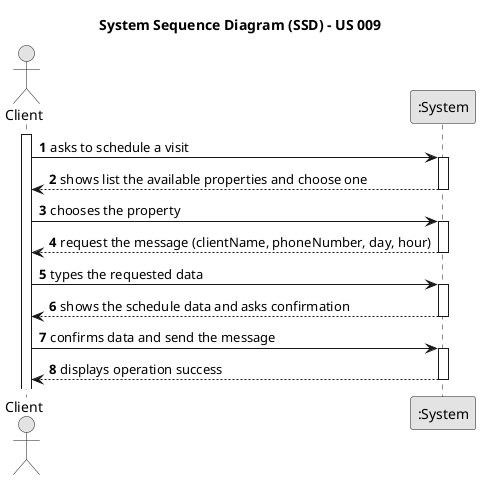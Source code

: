 @startuml
skinparam monochrome true
skinparam packageStyle rectangle
skinparam shadowing false

title System Sequence Diagram (SSD) - US 009

autonumber

actor "Client" as client
participant ":System" as system

activate client

    client -> system : asks to schedule a visit
    activate system

        system --> client : shows list the available properties and choose one
    deactivate system

    client -> system : chooses the property
    activate system

        system --> client :  request the message (clientName, phoneNumber, day, hour)
    deactivate system

    client -> system : types the requested data
    activate system

        system --> client : shows the schedule data and asks confirmation
    deactivate system

    client -> system : confirms data and send the message
    activate system

        system --> client : displays operation success
    deactivate system

@enduml